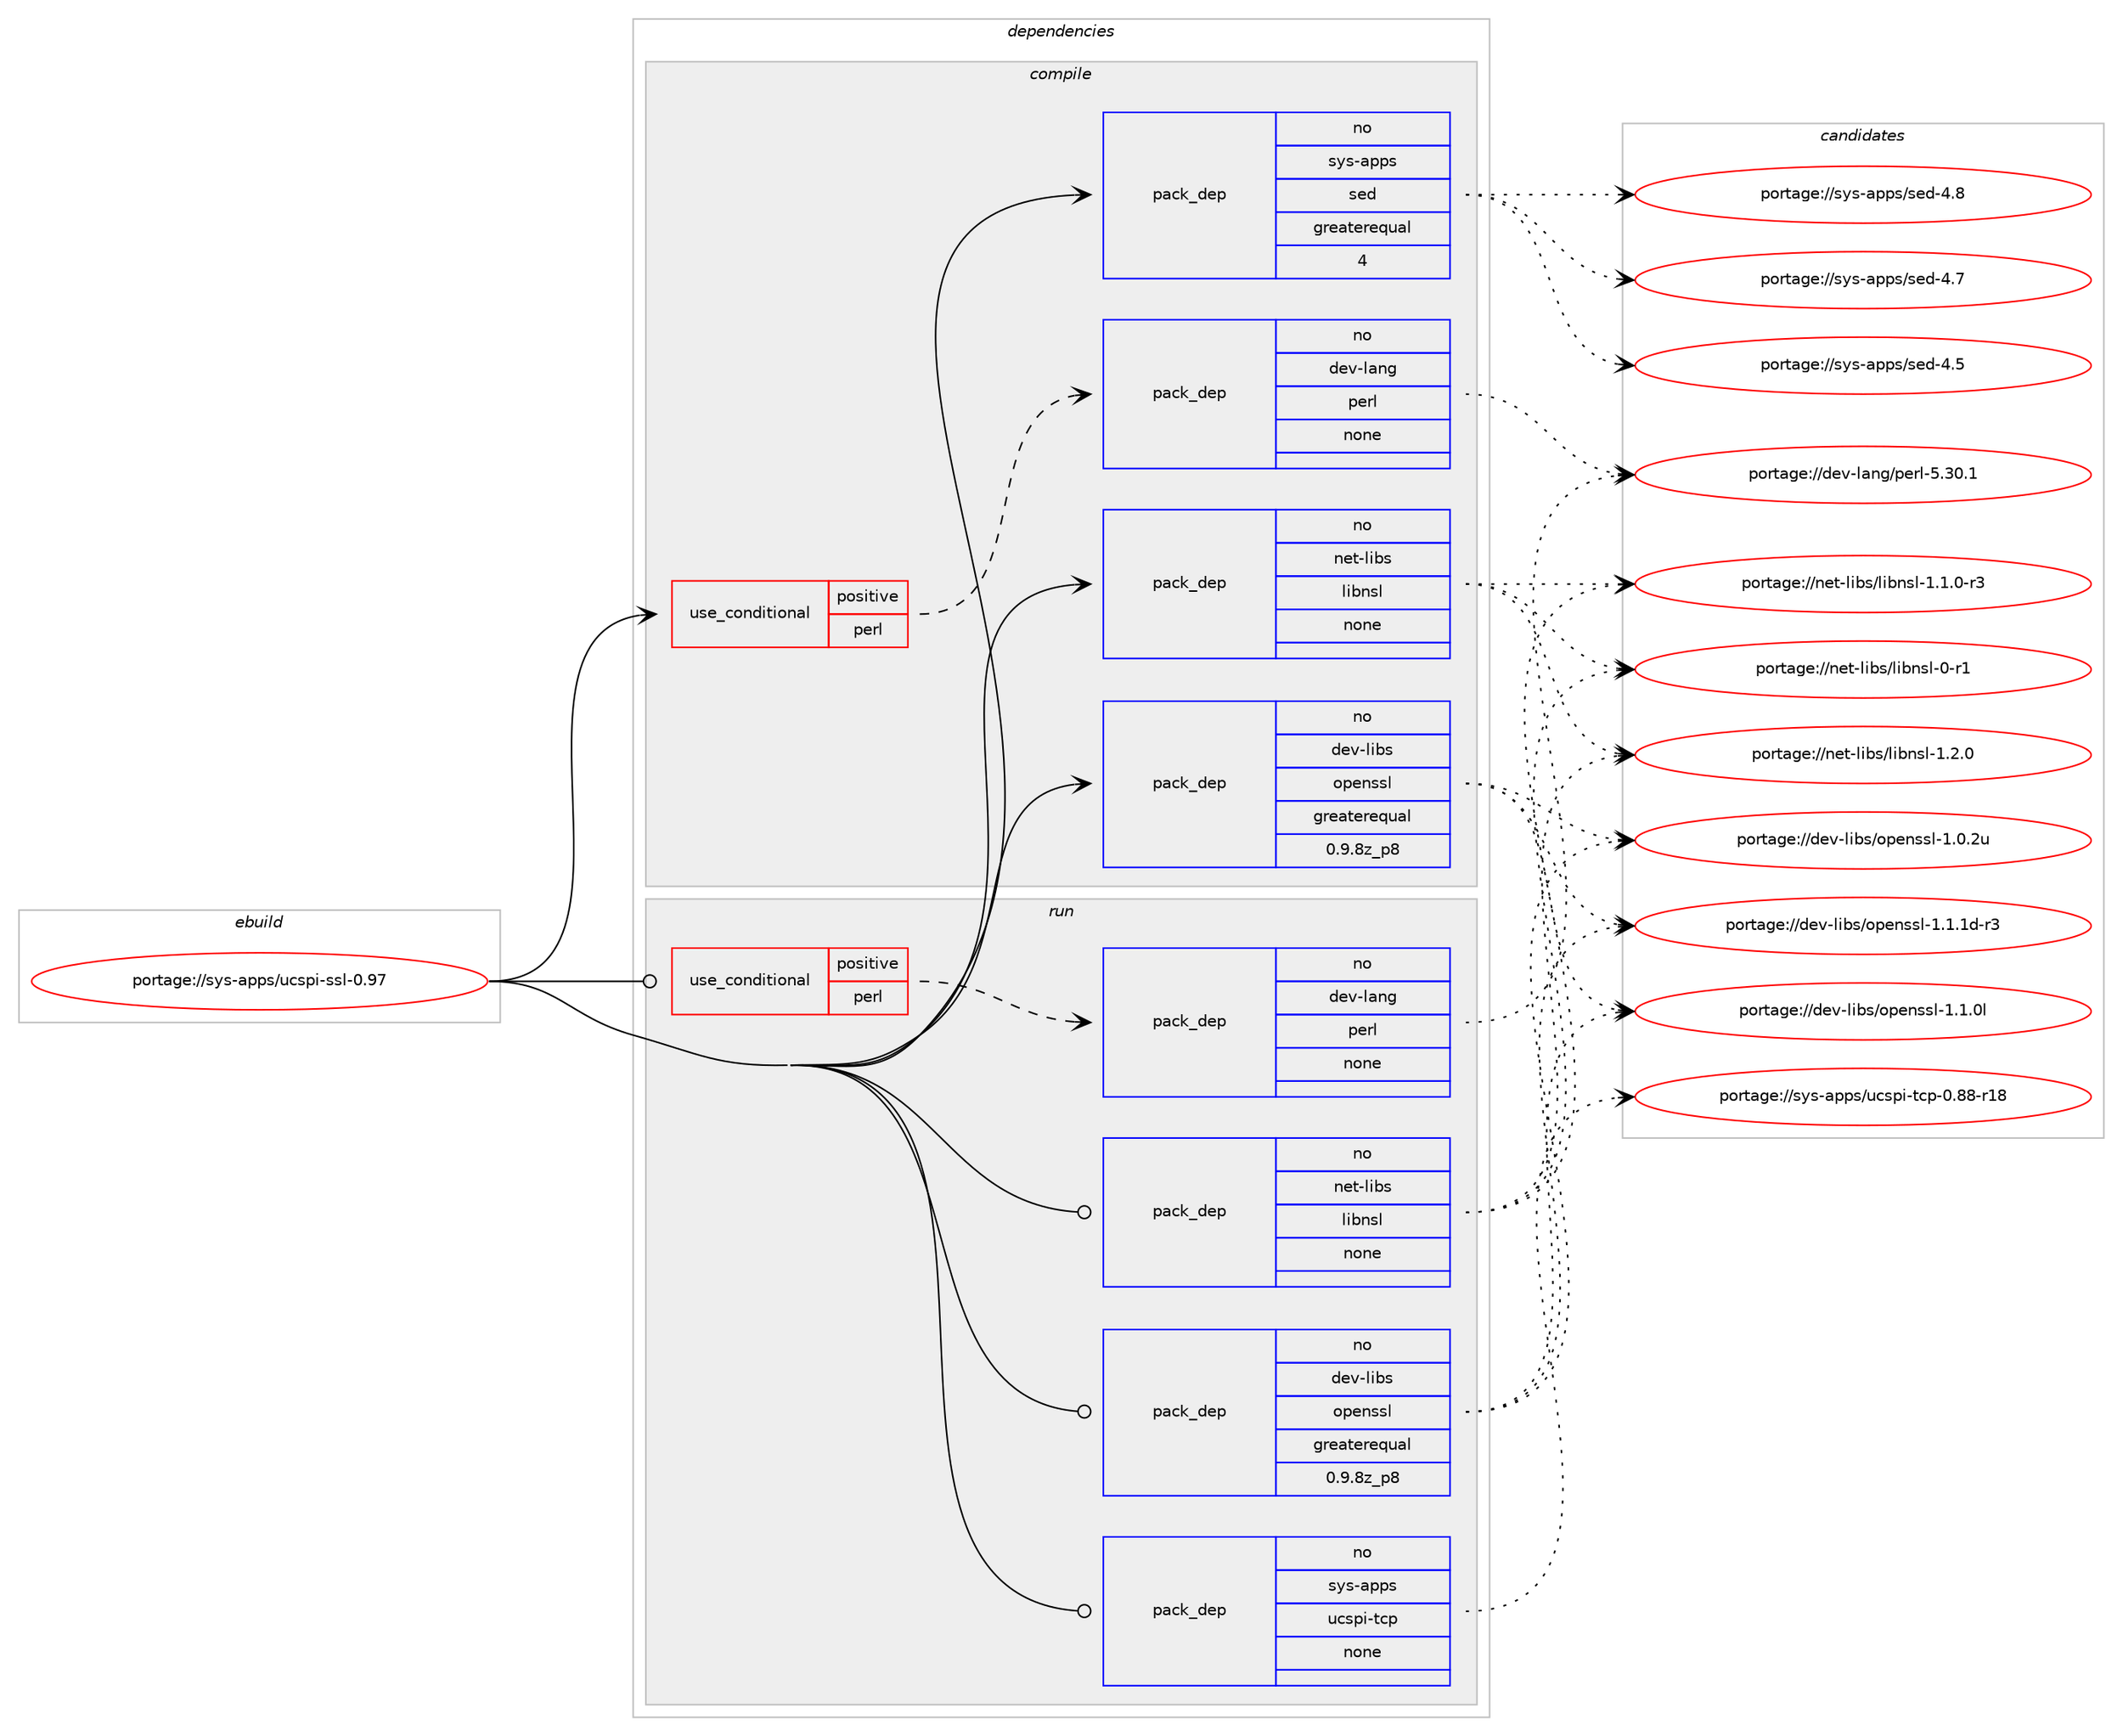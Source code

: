 digraph prolog {

# *************
# Graph options
# *************

newrank=true;
concentrate=true;
compound=true;
graph [rankdir=LR,fontname=Helvetica,fontsize=10,ranksep=1.5];#, ranksep=2.5, nodesep=0.2];
edge  [arrowhead=vee];
node  [fontname=Helvetica,fontsize=10];

# **********
# The ebuild
# **********

subgraph cluster_leftcol {
color=gray;
rank=same;
label=<<i>ebuild</i>>;
id [label="portage://sys-apps/ucspi-ssl-0.97", color=red, width=4, href="../sys-apps/ucspi-ssl-0.97.svg"];
}

# ****************
# The dependencies
# ****************

subgraph cluster_midcol {
color=gray;
label=<<i>dependencies</i>>;
subgraph cluster_compile {
fillcolor="#eeeeee";
style=filled;
label=<<i>compile</i>>;
subgraph cond7421 {
dependency36835 [label=<<TABLE BORDER="0" CELLBORDER="1" CELLSPACING="0" CELLPADDING="4"><TR><TD ROWSPAN="3" CELLPADDING="10">use_conditional</TD></TR><TR><TD>positive</TD></TR><TR><TD>perl</TD></TR></TABLE>>, shape=none, color=red];
subgraph pack28506 {
dependency36836 [label=<<TABLE BORDER="0" CELLBORDER="1" CELLSPACING="0" CELLPADDING="4" WIDTH="220"><TR><TD ROWSPAN="6" CELLPADDING="30">pack_dep</TD></TR><TR><TD WIDTH="110">no</TD></TR><TR><TD>dev-lang</TD></TR><TR><TD>perl</TD></TR><TR><TD>none</TD></TR><TR><TD></TD></TR></TABLE>>, shape=none, color=blue];
}
dependency36835:e -> dependency36836:w [weight=20,style="dashed",arrowhead="vee"];
}
id:e -> dependency36835:w [weight=20,style="solid",arrowhead="vee"];
subgraph pack28507 {
dependency36837 [label=<<TABLE BORDER="0" CELLBORDER="1" CELLSPACING="0" CELLPADDING="4" WIDTH="220"><TR><TD ROWSPAN="6" CELLPADDING="30">pack_dep</TD></TR><TR><TD WIDTH="110">no</TD></TR><TR><TD>dev-libs</TD></TR><TR><TD>openssl</TD></TR><TR><TD>greaterequal</TD></TR><TR><TD>0.9.8z_p8</TD></TR></TABLE>>, shape=none, color=blue];
}
id:e -> dependency36837:w [weight=20,style="solid",arrowhead="vee"];
subgraph pack28508 {
dependency36838 [label=<<TABLE BORDER="0" CELLBORDER="1" CELLSPACING="0" CELLPADDING="4" WIDTH="220"><TR><TD ROWSPAN="6" CELLPADDING="30">pack_dep</TD></TR><TR><TD WIDTH="110">no</TD></TR><TR><TD>net-libs</TD></TR><TR><TD>libnsl</TD></TR><TR><TD>none</TD></TR><TR><TD></TD></TR></TABLE>>, shape=none, color=blue];
}
id:e -> dependency36838:w [weight=20,style="solid",arrowhead="vee"];
subgraph pack28509 {
dependency36839 [label=<<TABLE BORDER="0" CELLBORDER="1" CELLSPACING="0" CELLPADDING="4" WIDTH="220"><TR><TD ROWSPAN="6" CELLPADDING="30">pack_dep</TD></TR><TR><TD WIDTH="110">no</TD></TR><TR><TD>sys-apps</TD></TR><TR><TD>sed</TD></TR><TR><TD>greaterequal</TD></TR><TR><TD>4</TD></TR></TABLE>>, shape=none, color=blue];
}
id:e -> dependency36839:w [weight=20,style="solid",arrowhead="vee"];
}
subgraph cluster_compileandrun {
fillcolor="#eeeeee";
style=filled;
label=<<i>compile and run</i>>;
}
subgraph cluster_run {
fillcolor="#eeeeee";
style=filled;
label=<<i>run</i>>;
subgraph cond7422 {
dependency36840 [label=<<TABLE BORDER="0" CELLBORDER="1" CELLSPACING="0" CELLPADDING="4"><TR><TD ROWSPAN="3" CELLPADDING="10">use_conditional</TD></TR><TR><TD>positive</TD></TR><TR><TD>perl</TD></TR></TABLE>>, shape=none, color=red];
subgraph pack28510 {
dependency36841 [label=<<TABLE BORDER="0" CELLBORDER="1" CELLSPACING="0" CELLPADDING="4" WIDTH="220"><TR><TD ROWSPAN="6" CELLPADDING="30">pack_dep</TD></TR><TR><TD WIDTH="110">no</TD></TR><TR><TD>dev-lang</TD></TR><TR><TD>perl</TD></TR><TR><TD>none</TD></TR><TR><TD></TD></TR></TABLE>>, shape=none, color=blue];
}
dependency36840:e -> dependency36841:w [weight=20,style="dashed",arrowhead="vee"];
}
id:e -> dependency36840:w [weight=20,style="solid",arrowhead="odot"];
subgraph pack28511 {
dependency36842 [label=<<TABLE BORDER="0" CELLBORDER="1" CELLSPACING="0" CELLPADDING="4" WIDTH="220"><TR><TD ROWSPAN="6" CELLPADDING="30">pack_dep</TD></TR><TR><TD WIDTH="110">no</TD></TR><TR><TD>dev-libs</TD></TR><TR><TD>openssl</TD></TR><TR><TD>greaterequal</TD></TR><TR><TD>0.9.8z_p8</TD></TR></TABLE>>, shape=none, color=blue];
}
id:e -> dependency36842:w [weight=20,style="solid",arrowhead="odot"];
subgraph pack28512 {
dependency36843 [label=<<TABLE BORDER="0" CELLBORDER="1" CELLSPACING="0" CELLPADDING="4" WIDTH="220"><TR><TD ROWSPAN="6" CELLPADDING="30">pack_dep</TD></TR><TR><TD WIDTH="110">no</TD></TR><TR><TD>net-libs</TD></TR><TR><TD>libnsl</TD></TR><TR><TD>none</TD></TR><TR><TD></TD></TR></TABLE>>, shape=none, color=blue];
}
id:e -> dependency36843:w [weight=20,style="solid",arrowhead="odot"];
subgraph pack28513 {
dependency36844 [label=<<TABLE BORDER="0" CELLBORDER="1" CELLSPACING="0" CELLPADDING="4" WIDTH="220"><TR><TD ROWSPAN="6" CELLPADDING="30">pack_dep</TD></TR><TR><TD WIDTH="110">no</TD></TR><TR><TD>sys-apps</TD></TR><TR><TD>ucspi-tcp</TD></TR><TR><TD>none</TD></TR><TR><TD></TD></TR></TABLE>>, shape=none, color=blue];
}
id:e -> dependency36844:w [weight=20,style="solid",arrowhead="odot"];
}
}

# **************
# The candidates
# **************

subgraph cluster_choices {
rank=same;
color=gray;
label=<<i>candidates</i>>;

subgraph choice28506 {
color=black;
nodesep=1;
choice10010111845108971101034711210111410845534651484649 [label="portage://dev-lang/perl-5.30.1", color=red, width=4,href="../dev-lang/perl-5.30.1.svg"];
dependency36836:e -> choice10010111845108971101034711210111410845534651484649:w [style=dotted,weight="100"];
}
subgraph choice28507 {
color=black;
nodesep=1;
choice1001011184510810598115471111121011101151151084549464946491004511451 [label="portage://dev-libs/openssl-1.1.1d-r3", color=red, width=4,href="../dev-libs/openssl-1.1.1d-r3.svg"];
choice100101118451081059811547111112101110115115108454946494648108 [label="portage://dev-libs/openssl-1.1.0l", color=red, width=4,href="../dev-libs/openssl-1.1.0l.svg"];
choice100101118451081059811547111112101110115115108454946484650117 [label="portage://dev-libs/openssl-1.0.2u", color=red, width=4,href="../dev-libs/openssl-1.0.2u.svg"];
dependency36837:e -> choice1001011184510810598115471111121011101151151084549464946491004511451:w [style=dotted,weight="100"];
dependency36837:e -> choice100101118451081059811547111112101110115115108454946494648108:w [style=dotted,weight="100"];
dependency36837:e -> choice100101118451081059811547111112101110115115108454946484650117:w [style=dotted,weight="100"];
}
subgraph choice28508 {
color=black;
nodesep=1;
choice11010111645108105981154710810598110115108454946504648 [label="portage://net-libs/libnsl-1.2.0", color=red, width=4,href="../net-libs/libnsl-1.2.0.svg"];
choice110101116451081059811547108105981101151084549464946484511451 [label="portage://net-libs/libnsl-1.1.0-r3", color=red, width=4,href="../net-libs/libnsl-1.1.0-r3.svg"];
choice1101011164510810598115471081059811011510845484511449 [label="portage://net-libs/libnsl-0-r1", color=red, width=4,href="../net-libs/libnsl-0-r1.svg"];
dependency36838:e -> choice11010111645108105981154710810598110115108454946504648:w [style=dotted,weight="100"];
dependency36838:e -> choice110101116451081059811547108105981101151084549464946484511451:w [style=dotted,weight="100"];
dependency36838:e -> choice1101011164510810598115471081059811011510845484511449:w [style=dotted,weight="100"];
}
subgraph choice28509 {
color=black;
nodesep=1;
choice11512111545971121121154711510110045524656 [label="portage://sys-apps/sed-4.8", color=red, width=4,href="../sys-apps/sed-4.8.svg"];
choice11512111545971121121154711510110045524655 [label="portage://sys-apps/sed-4.7", color=red, width=4,href="../sys-apps/sed-4.7.svg"];
choice11512111545971121121154711510110045524653 [label="portage://sys-apps/sed-4.5", color=red, width=4,href="../sys-apps/sed-4.5.svg"];
dependency36839:e -> choice11512111545971121121154711510110045524656:w [style=dotted,weight="100"];
dependency36839:e -> choice11512111545971121121154711510110045524655:w [style=dotted,weight="100"];
dependency36839:e -> choice11512111545971121121154711510110045524653:w [style=dotted,weight="100"];
}
subgraph choice28510 {
color=black;
nodesep=1;
choice10010111845108971101034711210111410845534651484649 [label="portage://dev-lang/perl-5.30.1", color=red, width=4,href="../dev-lang/perl-5.30.1.svg"];
dependency36841:e -> choice10010111845108971101034711210111410845534651484649:w [style=dotted,weight="100"];
}
subgraph choice28511 {
color=black;
nodesep=1;
choice1001011184510810598115471111121011101151151084549464946491004511451 [label="portage://dev-libs/openssl-1.1.1d-r3", color=red, width=4,href="../dev-libs/openssl-1.1.1d-r3.svg"];
choice100101118451081059811547111112101110115115108454946494648108 [label="portage://dev-libs/openssl-1.1.0l", color=red, width=4,href="../dev-libs/openssl-1.1.0l.svg"];
choice100101118451081059811547111112101110115115108454946484650117 [label="portage://dev-libs/openssl-1.0.2u", color=red, width=4,href="../dev-libs/openssl-1.0.2u.svg"];
dependency36842:e -> choice1001011184510810598115471111121011101151151084549464946491004511451:w [style=dotted,weight="100"];
dependency36842:e -> choice100101118451081059811547111112101110115115108454946494648108:w [style=dotted,weight="100"];
dependency36842:e -> choice100101118451081059811547111112101110115115108454946484650117:w [style=dotted,weight="100"];
}
subgraph choice28512 {
color=black;
nodesep=1;
choice11010111645108105981154710810598110115108454946504648 [label="portage://net-libs/libnsl-1.2.0", color=red, width=4,href="../net-libs/libnsl-1.2.0.svg"];
choice110101116451081059811547108105981101151084549464946484511451 [label="portage://net-libs/libnsl-1.1.0-r3", color=red, width=4,href="../net-libs/libnsl-1.1.0-r3.svg"];
choice1101011164510810598115471081059811011510845484511449 [label="portage://net-libs/libnsl-0-r1", color=red, width=4,href="../net-libs/libnsl-0-r1.svg"];
dependency36843:e -> choice11010111645108105981154710810598110115108454946504648:w [style=dotted,weight="100"];
dependency36843:e -> choice110101116451081059811547108105981101151084549464946484511451:w [style=dotted,weight="100"];
dependency36843:e -> choice1101011164510810598115471081059811011510845484511449:w [style=dotted,weight="100"];
}
subgraph choice28513 {
color=black;
nodesep=1;
choice1151211154597112112115471179911511210545116991124548465656451144956 [label="portage://sys-apps/ucspi-tcp-0.88-r18", color=red, width=4,href="../sys-apps/ucspi-tcp-0.88-r18.svg"];
dependency36844:e -> choice1151211154597112112115471179911511210545116991124548465656451144956:w [style=dotted,weight="100"];
}
}

}

